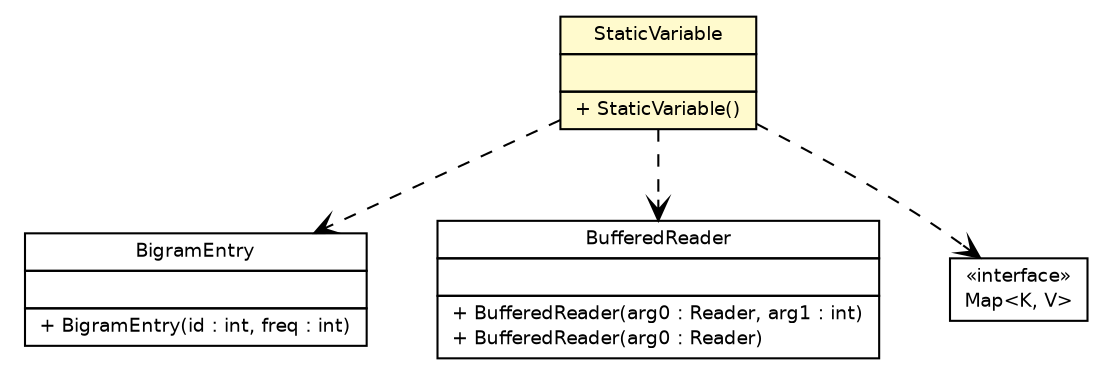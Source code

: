 #!/usr/local/bin/dot
#
# Class diagram 
# Generated by UmlGraph version 4.6 (http://www.spinellis.gr/sw/umlgraph)
#

digraph G {
	edge [fontname="Helvetica",fontsize=10,labelfontname="Helvetica",labelfontsize=10];
	node [fontname="Helvetica",fontsize=10,shape=plaintext];
	// org.soul.domain.BigramEntry
	c9030 [label=<<table border="0" cellborder="1" cellspacing="0" cellpadding="2" port="p" href="../domain/BigramEntry.html">
		<tr><td><table border="0" cellspacing="0" cellpadding="1">
			<tr><td> BigramEntry </td></tr>
		</table></td></tr>
		<tr><td><table border="0" cellspacing="0" cellpadding="1">
			<tr><td align="left">  </td></tr>
		</table></td></tr>
		<tr><td><table border="0" cellspacing="0" cellpadding="1">
			<tr><td align="left"> + BigramEntry(id : int, freq : int) </td></tr>
		</table></td></tr>
		</table>>, fontname="Helvetica", fontcolor="black", fontsize=9.0];
	// org.soul.util.StaticVariable
	c9053 [label=<<table border="0" cellborder="1" cellspacing="0" cellpadding="2" port="p" bgcolor="lemonChiffon" href="./StaticVariable.html">
		<tr><td><table border="0" cellspacing="0" cellpadding="1">
			<tr><td> StaticVariable </td></tr>
		</table></td></tr>
		<tr><td><table border="0" cellspacing="0" cellpadding="1">
			<tr><td align="left">  </td></tr>
		</table></td></tr>
		<tr><td><table border="0" cellspacing="0" cellpadding="1">
			<tr><td align="left"> + StaticVariable() </td></tr>
		</table></td></tr>
		</table>>, fontname="Helvetica", fontcolor="black", fontsize=9.0];
	// org.soul.util.StaticVariable DEPEND java.io.BufferedReader
	c9053:p -> c9066:p [taillabel="", label="", headlabel="", fontname="Helvetica", fontcolor="black", fontsize=10.0, color="black", arrowhead=open, style=dashed];
	// org.soul.util.StaticVariable DEPEND org.soul.domain.BigramEntry
	c9053:p -> c9030:p [taillabel="", label="", headlabel="", fontname="Helvetica", fontcolor="black", fontsize=10.0, color="black", arrowhead=open, style=dashed];
	// org.soul.util.StaticVariable DEPEND java.util.Map<K, V>
	c9053:p -> c9067:p [taillabel="", label="", headlabel="", fontname="Helvetica", fontcolor="black", fontsize=10.0, color="black", arrowhead=open, style=dashed];
	// java.io.BufferedReader
	c9066 [label=<<table border="0" cellborder="1" cellspacing="0" cellpadding="2" port="p" href="http://java.sun.com/j2se/1.4.2/docs/api/java/io/BufferedReader.html">
		<tr><td><table border="0" cellspacing="0" cellpadding="1">
			<tr><td> BufferedReader </td></tr>
		</table></td></tr>
		<tr><td><table border="0" cellspacing="0" cellpadding="1">
			<tr><td align="left">  </td></tr>
		</table></td></tr>
		<tr><td><table border="0" cellspacing="0" cellpadding="1">
			<tr><td align="left"> + BufferedReader(arg0 : Reader, arg1 : int) </td></tr>
			<tr><td align="left"> + BufferedReader(arg0 : Reader) </td></tr>
		</table></td></tr>
		</table>>, fontname="Helvetica", fontcolor="black", fontsize=9.0];
	// java.util.Map<K, V>
	c9067 [label=<<table border="0" cellborder="1" cellspacing="0" cellpadding="2" port="p" href="http://java.sun.com/j2se/1.4.2/docs/api/java/util/Map.html">
		<tr><td><table border="0" cellspacing="0" cellpadding="1">
			<tr><td> &laquo;interface&raquo; </td></tr>
			<tr><td> Map&lt;K, V&gt; </td></tr>
		</table></td></tr>
		</table>>, fontname="Helvetica", fontcolor="black", fontsize=9.0];
}

